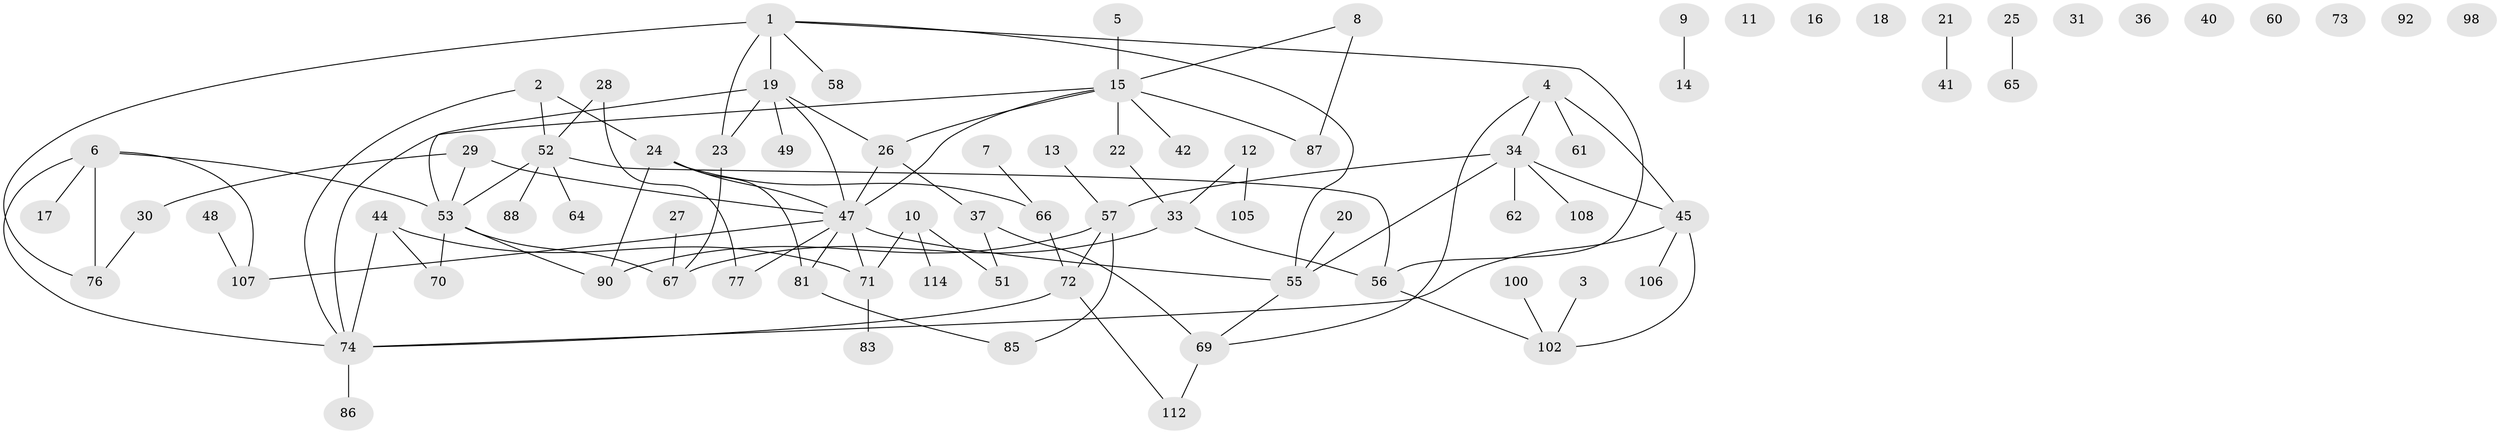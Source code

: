 // Generated by graph-tools (version 1.1) at 2025/23/03/03/25 07:23:27]
// undirected, 82 vertices, 100 edges
graph export_dot {
graph [start="1"]
  node [color=gray90,style=filled];
  1 [super="+110"];
  2;
  3;
  4 [super="+43"];
  5;
  6 [super="+99"];
  7 [super="+32"];
  8 [super="+35"];
  9;
  10;
  11;
  12;
  13;
  14;
  15 [super="+96"];
  16;
  17;
  18;
  19 [super="+80"];
  20;
  21;
  22;
  23 [super="+94"];
  24 [super="+39"];
  25;
  26 [super="+54"];
  27;
  28;
  29;
  30 [super="+50"];
  31;
  33 [super="+109"];
  34 [super="+38"];
  36;
  37 [super="+78"];
  40;
  41 [super="+46"];
  42;
  44;
  45 [super="+84"];
  47 [super="+59"];
  48 [super="+91"];
  49;
  51;
  52 [super="+79"];
  53 [super="+63"];
  55 [super="+103"];
  56 [super="+101"];
  57 [super="+68"];
  58;
  60 [super="+93"];
  61;
  62;
  64;
  65;
  66;
  67 [super="+113"];
  69 [super="+75"];
  70;
  71 [super="+111"];
  72 [super="+95"];
  73;
  74 [super="+89"];
  76 [super="+82"];
  77;
  81 [super="+97"];
  83;
  85;
  86;
  87;
  88;
  90;
  92;
  98;
  100;
  102 [super="+104"];
  105;
  106;
  107;
  108;
  112;
  114;
  1 -- 19;
  1 -- 23 [weight=2];
  1 -- 58;
  1 -- 76;
  1 -- 55;
  1 -- 56;
  2 -- 74;
  2 -- 24;
  2 -- 52;
  3 -- 102;
  4 -- 45;
  4 -- 61;
  4 -- 69;
  4 -- 34;
  5 -- 15;
  6 -- 17;
  6 -- 74;
  6 -- 107;
  6 -- 53;
  6 -- 76;
  7 -- 66;
  8 -- 87 [weight=2];
  8 -- 15;
  9 -- 14;
  10 -- 51;
  10 -- 114;
  10 -- 71;
  12 -- 33;
  12 -- 105;
  13 -- 57;
  15 -- 87;
  15 -- 26;
  15 -- 22;
  15 -- 42;
  15 -- 47;
  15 -- 74;
  19 -- 47;
  19 -- 53 [weight=2];
  19 -- 49;
  19 -- 23;
  19 -- 26;
  20 -- 55;
  21 -- 41;
  22 -- 33;
  23 -- 67;
  24 -- 47;
  24 -- 66;
  24 -- 81;
  24 -- 90;
  25 -- 65;
  26 -- 37;
  26 -- 47;
  27 -- 67;
  28 -- 77;
  28 -- 52;
  29 -- 47;
  29 -- 53;
  29 -- 30;
  30 -- 76;
  33 -- 67;
  33 -- 56;
  34 -- 62;
  34 -- 55;
  34 -- 57;
  34 -- 108;
  34 -- 45;
  37 -- 51;
  37 -- 69;
  44 -- 70;
  44 -- 74;
  44 -- 71;
  45 -- 102;
  45 -- 74;
  45 -- 106;
  47 -- 77;
  47 -- 107;
  47 -- 81;
  47 -- 55;
  47 -- 71;
  48 -- 107;
  52 -- 53;
  52 -- 56;
  52 -- 64;
  52 -- 88;
  53 -- 90;
  53 -- 67;
  53 -- 70;
  55 -- 69;
  56 -- 102;
  57 -- 72;
  57 -- 85;
  57 -- 90;
  66 -- 72;
  69 -- 112;
  71 -- 83;
  72 -- 112;
  72 -- 74;
  74 -- 86;
  81 -- 85;
  100 -- 102;
}
